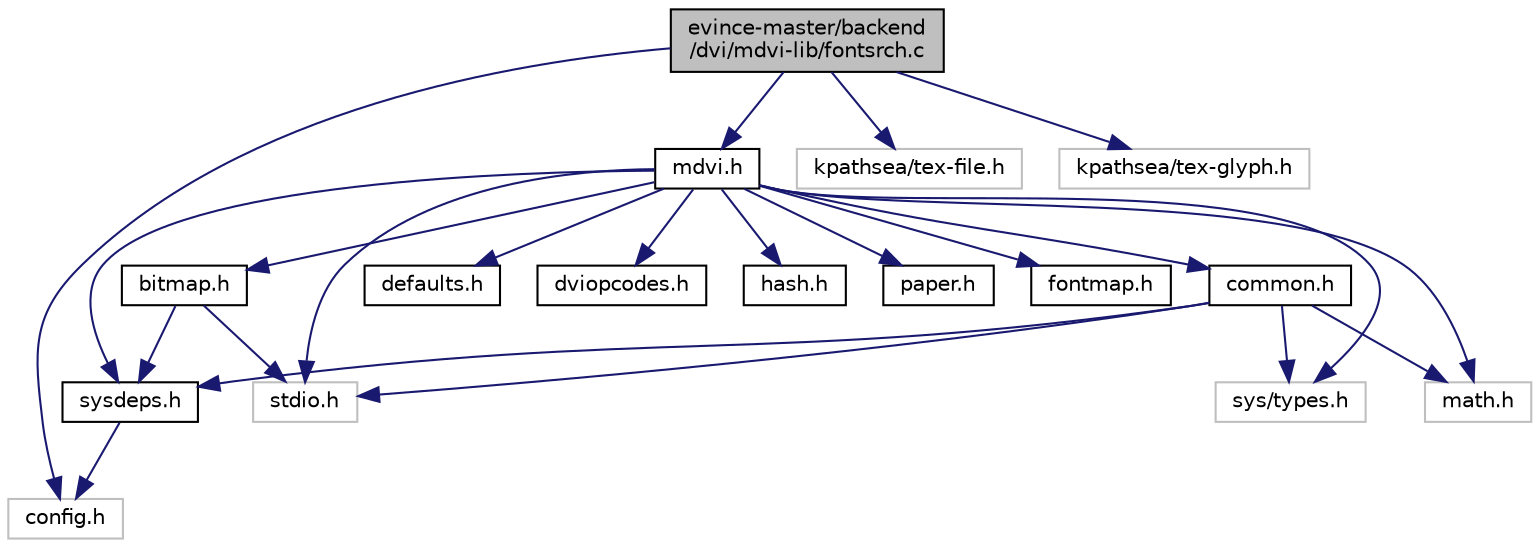 digraph "evince-master/backend/dvi/mdvi-lib/fontsrch.c"
{
  edge [fontname="Helvetica",fontsize="10",labelfontname="Helvetica",labelfontsize="10"];
  node [fontname="Helvetica",fontsize="10",shape=record];
  Node1 [label="evince-master/backend\l/dvi/mdvi-lib/fontsrch.c",height=0.2,width=0.4,color="black", fillcolor="grey75", style="filled" fontcolor="black"];
  Node1 -> Node2 [color="midnightblue",fontsize="10",style="solid",fontname="Helvetica"];
  Node2 [label="config.h",height=0.2,width=0.4,color="grey75", fillcolor="white", style="filled"];
  Node1 -> Node3 [color="midnightblue",fontsize="10",style="solid",fontname="Helvetica"];
  Node3 [label="mdvi.h",height=0.2,width=0.4,color="black", fillcolor="white", style="filled",URL="$d9/df8/mdvi_8h.html"];
  Node3 -> Node4 [color="midnightblue",fontsize="10",style="solid",fontname="Helvetica"];
  Node4 [label="stdio.h",height=0.2,width=0.4,color="grey75", fillcolor="white", style="filled"];
  Node3 -> Node5 [color="midnightblue",fontsize="10",style="solid",fontname="Helvetica"];
  Node5 [label="sys/types.h",height=0.2,width=0.4,color="grey75", fillcolor="white", style="filled"];
  Node3 -> Node6 [color="midnightblue",fontsize="10",style="solid",fontname="Helvetica"];
  Node6 [label="math.h",height=0.2,width=0.4,color="grey75", fillcolor="white", style="filled"];
  Node3 -> Node7 [color="midnightblue",fontsize="10",style="solid",fontname="Helvetica"];
  Node7 [label="sysdeps.h",height=0.2,width=0.4,color="black", fillcolor="white", style="filled",URL="$d2/d6f/sysdeps_8h.html"];
  Node7 -> Node2 [color="midnightblue",fontsize="10",style="solid",fontname="Helvetica"];
  Node3 -> Node8 [color="midnightblue",fontsize="10",style="solid",fontname="Helvetica"];
  Node8 [label="bitmap.h",height=0.2,width=0.4,color="black", fillcolor="white", style="filled",URL="$da/dcb/bitmap_8h.html"];
  Node8 -> Node7 [color="midnightblue",fontsize="10",style="solid",fontname="Helvetica"];
  Node8 -> Node4 [color="midnightblue",fontsize="10",style="solid",fontname="Helvetica"];
  Node3 -> Node9 [color="midnightblue",fontsize="10",style="solid",fontname="Helvetica"];
  Node9 [label="common.h",height=0.2,width=0.4,color="black", fillcolor="white", style="filled",URL="$dc/d54/common_8h.html"];
  Node9 -> Node4 [color="midnightblue",fontsize="10",style="solid",fontname="Helvetica"];
  Node9 -> Node5 [color="midnightblue",fontsize="10",style="solid",fontname="Helvetica"];
  Node9 -> Node6 [color="midnightblue",fontsize="10",style="solid",fontname="Helvetica"];
  Node9 -> Node7 [color="midnightblue",fontsize="10",style="solid",fontname="Helvetica"];
  Node3 -> Node10 [color="midnightblue",fontsize="10",style="solid",fontname="Helvetica"];
  Node10 [label="defaults.h",height=0.2,width=0.4,color="black", fillcolor="white", style="filled",URL="$dd/da3/defaults_8h.html"];
  Node3 -> Node11 [color="midnightblue",fontsize="10",style="solid",fontname="Helvetica"];
  Node11 [label="dviopcodes.h",height=0.2,width=0.4,color="black", fillcolor="white", style="filled",URL="$d7/dba/dviopcodes_8h.html"];
  Node3 -> Node12 [color="midnightblue",fontsize="10",style="solid",fontname="Helvetica"];
  Node12 [label="hash.h",height=0.2,width=0.4,color="black", fillcolor="white", style="filled",URL="$db/dfb/hash_8h.html"];
  Node3 -> Node13 [color="midnightblue",fontsize="10",style="solid",fontname="Helvetica"];
  Node13 [label="paper.h",height=0.2,width=0.4,color="black", fillcolor="white", style="filled",URL="$d8/db1/paper_8h.html"];
  Node3 -> Node14 [color="midnightblue",fontsize="10",style="solid",fontname="Helvetica"];
  Node14 [label="fontmap.h",height=0.2,width=0.4,color="black", fillcolor="white", style="filled",URL="$d7/d6c/fontmap_8h.html"];
  Node1 -> Node15 [color="midnightblue",fontsize="10",style="solid",fontname="Helvetica"];
  Node15 [label="kpathsea/tex-file.h",height=0.2,width=0.4,color="grey75", fillcolor="white", style="filled"];
  Node1 -> Node16 [color="midnightblue",fontsize="10",style="solid",fontname="Helvetica"];
  Node16 [label="kpathsea/tex-glyph.h",height=0.2,width=0.4,color="grey75", fillcolor="white", style="filled"];
}

